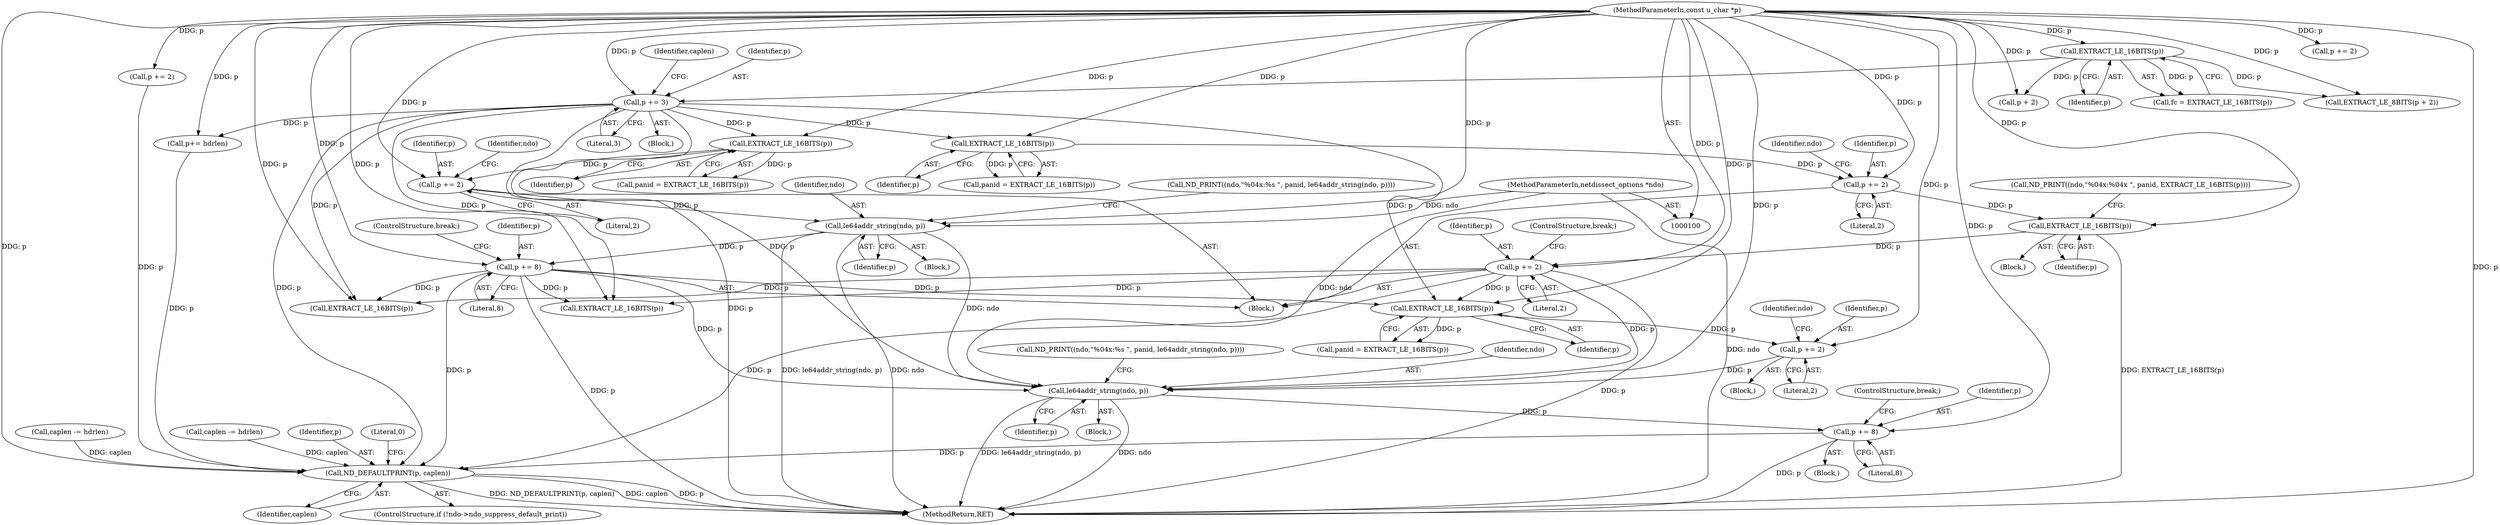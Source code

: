 digraph "0_tcpdump_9be4e0b5938b705e7e36cfcb110a740c6ff0cb97_0@pointer" {
"1000336" [label="(Call,le64addr_string(ndo, p))"];
"1000253" [label="(Call,le64addr_string(ndo, p))"];
"1000101" [label="(MethodParameterIn,netdissect_options *ndo)"];
"1000243" [label="(Call,p += 2)"];
"1000241" [label="(Call,EXTRACT_LE_16BITS(p))"];
"1000141" [label="(Call,p += 3)"];
"1000103" [label="(MethodParameterIn,const u_char *p)"];
"1000129" [label="(Call,EXTRACT_LE_16BITS(p))"];
"1000234" [label="(Call,p += 2)"];
"1000232" [label="(Call,EXTRACT_LE_16BITS(p))"];
"1000222" [label="(Call,p += 2)"];
"1000220" [label="(Call,EXTRACT_LE_16BITS(p))"];
"1000256" [label="(Call,p += 8)"];
"1000326" [label="(Call,p += 2)"];
"1000324" [label="(Call,EXTRACT_LE_16BITS(p))"];
"1000339" [label="(Call,p += 8)"];
"1000351" [label="(Call,ND_DEFAULTPRINT(p, caplen))"];
"1000138" [label="(Call,p + 2)"];
"1000241" [label="(Call,EXTRACT_LE_16BITS(p))"];
"1000346" [label="(ControlStructure,if (!ndo->ndo_suppress_default_print))"];
"1000223" [label="(Identifier,p)"];
"1000104" [label="(Block,)"];
"1000322" [label="(Call,panid = EXTRACT_LE_16BITS(p))"];
"1000342" [label="(ControlStructure,break;)"];
"1000185" [label="(Call,p+= hdrlen)"];
"1000236" [label="(Literal,2)"];
"1000340" [label="(Identifier,p)"];
"1000230" [label="(Block,)"];
"1000343" [label="(Call,caplen -= hdrlen)"];
"1000233" [label="(Identifier,p)"];
"1000225" [label="(Call,ND_PRINT((ndo,\"%04x:%04x \", panid, EXTRACT_LE_16BITS(p))))"];
"1000329" [label="(Call,ND_PRINT((ndo,\"%04x:%s \", panid, le64addr_string(ndo, p))))"];
"1000255" [label="(Identifier,p)"];
"1000239" [label="(Call,panid = EXTRACT_LE_16BITS(p))"];
"1000270" [label="(Block,)"];
"1000326" [label="(Call,p += 2)"];
"1000145" [label="(Identifier,caplen)"];
"1000336" [label="(Call,le64addr_string(ndo, p))"];
"1000232" [label="(Call,EXTRACT_LE_16BITS(p))"];
"1000234" [label="(Call,p += 2)"];
"1000130" [label="(Identifier,p)"];
"1000103" [label="(MethodParameterIn,const u_char *p)"];
"1000218" [label="(Call,panid = EXTRACT_LE_16BITS(p))"];
"1000251" [label="(Block,)"];
"1000245" [label="(Literal,2)"];
"1000324" [label="(Call,EXTRACT_LE_16BITS(p))"];
"1000221" [label="(Identifier,p)"];
"1000248" [label="(Identifier,ndo)"];
"1000242" [label="(Identifier,p)"];
"1000351" [label="(Call,ND_DEFAULTPRINT(p, caplen))"];
"1000129" [label="(Call,EXTRACT_LE_16BITS(p))"];
"1000334" [label="(Block,)"];
"1000220" [label="(Call,EXTRACT_LE_16BITS(p))"];
"1000235" [label="(Identifier,p)"];
"1000101" [label="(MethodParameterIn,netdissect_options *ndo)"];
"1000137" [label="(Call,EXTRACT_LE_8BITS(p + 2))"];
"1000356" [label="(MethodReturn,RET)"];
"1000259" [label="(ControlStructure,break;)"];
"1000325" [label="(Identifier,p)"];
"1000352" [label="(Identifier,p)"];
"1000353" [label="(Identifier,caplen)"];
"1000253" [label="(Call,le64addr_string(ndo, p))"];
"1000227" [label="(Identifier,ndo)"];
"1000355" [label="(Literal,0)"];
"1000307" [label="(Call,EXTRACT_LE_16BITS(p))"];
"1000188" [label="(Call,caplen -= hdrlen)"];
"1000337" [label="(Identifier,ndo)"];
"1000237" [label="(ControlStructure,break;)"];
"1000321" [label="(Block,)"];
"1000142" [label="(Identifier,p)"];
"1000256" [label="(Call,p += 8)"];
"1000244" [label="(Identifier,p)"];
"1000338" [label="(Identifier,p)"];
"1000127" [label="(Call,fc = EXTRACT_LE_16BITS(p))"];
"1000224" [label="(Literal,2)"];
"1000203" [label="(Block,)"];
"1000141" [label="(Call,p += 3)"];
"1000246" [label="(Call,ND_PRINT((ndo,\"%04x:%s \", panid, le64addr_string(ndo, p))))"];
"1000297" [label="(Call,p += 2)"];
"1000243" [label="(Call,p += 2)"];
"1000254" [label="(Identifier,ndo)"];
"1000257" [label="(Identifier,p)"];
"1000328" [label="(Literal,2)"];
"1000143" [label="(Literal,3)"];
"1000341" [label="(Literal,8)"];
"1000339" [label="(Call,p += 8)"];
"1000295" [label="(Call,EXTRACT_LE_16BITS(p))"];
"1000309" [label="(Call,p += 2)"];
"1000327" [label="(Identifier,p)"];
"1000331" [label="(Identifier,ndo)"];
"1000222" [label="(Call,p += 2)"];
"1000258" [label="(Literal,8)"];
"1000336" -> "1000334"  [label="AST: "];
"1000336" -> "1000338"  [label="CFG: "];
"1000337" -> "1000336"  [label="AST: "];
"1000338" -> "1000336"  [label="AST: "];
"1000329" -> "1000336"  [label="CFG: "];
"1000336" -> "1000356"  [label="DDG: le64addr_string(ndo, p)"];
"1000336" -> "1000356"  [label="DDG: ndo"];
"1000253" -> "1000336"  [label="DDG: ndo"];
"1000101" -> "1000336"  [label="DDG: ndo"];
"1000141" -> "1000336"  [label="DDG: p"];
"1000234" -> "1000336"  [label="DDG: p"];
"1000256" -> "1000336"  [label="DDG: p"];
"1000326" -> "1000336"  [label="DDG: p"];
"1000103" -> "1000336"  [label="DDG: p"];
"1000336" -> "1000339"  [label="DDG: p"];
"1000253" -> "1000251"  [label="AST: "];
"1000253" -> "1000255"  [label="CFG: "];
"1000254" -> "1000253"  [label="AST: "];
"1000255" -> "1000253"  [label="AST: "];
"1000246" -> "1000253"  [label="CFG: "];
"1000253" -> "1000356"  [label="DDG: le64addr_string(ndo, p)"];
"1000253" -> "1000356"  [label="DDG: ndo"];
"1000101" -> "1000253"  [label="DDG: ndo"];
"1000243" -> "1000253"  [label="DDG: p"];
"1000103" -> "1000253"  [label="DDG: p"];
"1000253" -> "1000256"  [label="DDG: p"];
"1000101" -> "1000100"  [label="AST: "];
"1000101" -> "1000356"  [label="DDG: ndo"];
"1000243" -> "1000203"  [label="AST: "];
"1000243" -> "1000245"  [label="CFG: "];
"1000244" -> "1000243"  [label="AST: "];
"1000245" -> "1000243"  [label="AST: "];
"1000248" -> "1000243"  [label="CFG: "];
"1000241" -> "1000243"  [label="DDG: p"];
"1000103" -> "1000243"  [label="DDG: p"];
"1000241" -> "1000239"  [label="AST: "];
"1000241" -> "1000242"  [label="CFG: "];
"1000242" -> "1000241"  [label="AST: "];
"1000239" -> "1000241"  [label="CFG: "];
"1000241" -> "1000239"  [label="DDG: p"];
"1000141" -> "1000241"  [label="DDG: p"];
"1000103" -> "1000241"  [label="DDG: p"];
"1000141" -> "1000104"  [label="AST: "];
"1000141" -> "1000143"  [label="CFG: "];
"1000142" -> "1000141"  [label="AST: "];
"1000143" -> "1000141"  [label="AST: "];
"1000145" -> "1000141"  [label="CFG: "];
"1000141" -> "1000356"  [label="DDG: p"];
"1000103" -> "1000141"  [label="DDG: p"];
"1000129" -> "1000141"  [label="DDG: p"];
"1000141" -> "1000185"  [label="DDG: p"];
"1000141" -> "1000220"  [label="DDG: p"];
"1000141" -> "1000295"  [label="DDG: p"];
"1000141" -> "1000307"  [label="DDG: p"];
"1000141" -> "1000324"  [label="DDG: p"];
"1000141" -> "1000351"  [label="DDG: p"];
"1000103" -> "1000100"  [label="AST: "];
"1000103" -> "1000356"  [label="DDG: p"];
"1000103" -> "1000129"  [label="DDG: p"];
"1000103" -> "1000137"  [label="DDG: p"];
"1000103" -> "1000138"  [label="DDG: p"];
"1000103" -> "1000185"  [label="DDG: p"];
"1000103" -> "1000220"  [label="DDG: p"];
"1000103" -> "1000222"  [label="DDG: p"];
"1000103" -> "1000232"  [label="DDG: p"];
"1000103" -> "1000234"  [label="DDG: p"];
"1000103" -> "1000256"  [label="DDG: p"];
"1000103" -> "1000295"  [label="DDG: p"];
"1000103" -> "1000297"  [label="DDG: p"];
"1000103" -> "1000307"  [label="DDG: p"];
"1000103" -> "1000309"  [label="DDG: p"];
"1000103" -> "1000324"  [label="DDG: p"];
"1000103" -> "1000326"  [label="DDG: p"];
"1000103" -> "1000339"  [label="DDG: p"];
"1000103" -> "1000351"  [label="DDG: p"];
"1000129" -> "1000127"  [label="AST: "];
"1000129" -> "1000130"  [label="CFG: "];
"1000130" -> "1000129"  [label="AST: "];
"1000127" -> "1000129"  [label="CFG: "];
"1000129" -> "1000127"  [label="DDG: p"];
"1000129" -> "1000137"  [label="DDG: p"];
"1000129" -> "1000138"  [label="DDG: p"];
"1000234" -> "1000203"  [label="AST: "];
"1000234" -> "1000236"  [label="CFG: "];
"1000235" -> "1000234"  [label="AST: "];
"1000236" -> "1000234"  [label="AST: "];
"1000237" -> "1000234"  [label="CFG: "];
"1000234" -> "1000356"  [label="DDG: p"];
"1000232" -> "1000234"  [label="DDG: p"];
"1000234" -> "1000295"  [label="DDG: p"];
"1000234" -> "1000307"  [label="DDG: p"];
"1000234" -> "1000324"  [label="DDG: p"];
"1000234" -> "1000351"  [label="DDG: p"];
"1000232" -> "1000230"  [label="AST: "];
"1000232" -> "1000233"  [label="CFG: "];
"1000233" -> "1000232"  [label="AST: "];
"1000225" -> "1000232"  [label="CFG: "];
"1000232" -> "1000356"  [label="DDG: EXTRACT_LE_16BITS(p)"];
"1000222" -> "1000232"  [label="DDG: p"];
"1000222" -> "1000203"  [label="AST: "];
"1000222" -> "1000224"  [label="CFG: "];
"1000223" -> "1000222"  [label="AST: "];
"1000224" -> "1000222"  [label="AST: "];
"1000227" -> "1000222"  [label="CFG: "];
"1000220" -> "1000222"  [label="DDG: p"];
"1000220" -> "1000218"  [label="AST: "];
"1000220" -> "1000221"  [label="CFG: "];
"1000221" -> "1000220"  [label="AST: "];
"1000218" -> "1000220"  [label="CFG: "];
"1000220" -> "1000218"  [label="DDG: p"];
"1000256" -> "1000203"  [label="AST: "];
"1000256" -> "1000258"  [label="CFG: "];
"1000257" -> "1000256"  [label="AST: "];
"1000258" -> "1000256"  [label="AST: "];
"1000259" -> "1000256"  [label="CFG: "];
"1000256" -> "1000356"  [label="DDG: p"];
"1000256" -> "1000295"  [label="DDG: p"];
"1000256" -> "1000307"  [label="DDG: p"];
"1000256" -> "1000324"  [label="DDG: p"];
"1000256" -> "1000351"  [label="DDG: p"];
"1000326" -> "1000321"  [label="AST: "];
"1000326" -> "1000328"  [label="CFG: "];
"1000327" -> "1000326"  [label="AST: "];
"1000328" -> "1000326"  [label="AST: "];
"1000331" -> "1000326"  [label="CFG: "];
"1000324" -> "1000326"  [label="DDG: p"];
"1000324" -> "1000322"  [label="AST: "];
"1000324" -> "1000325"  [label="CFG: "];
"1000325" -> "1000324"  [label="AST: "];
"1000322" -> "1000324"  [label="CFG: "];
"1000324" -> "1000322"  [label="DDG: p"];
"1000339" -> "1000270"  [label="AST: "];
"1000339" -> "1000341"  [label="CFG: "];
"1000340" -> "1000339"  [label="AST: "];
"1000341" -> "1000339"  [label="AST: "];
"1000342" -> "1000339"  [label="CFG: "];
"1000339" -> "1000356"  [label="DDG: p"];
"1000339" -> "1000351"  [label="DDG: p"];
"1000351" -> "1000346"  [label="AST: "];
"1000351" -> "1000353"  [label="CFG: "];
"1000352" -> "1000351"  [label="AST: "];
"1000353" -> "1000351"  [label="AST: "];
"1000355" -> "1000351"  [label="CFG: "];
"1000351" -> "1000356"  [label="DDG: ND_DEFAULTPRINT(p, caplen)"];
"1000351" -> "1000356"  [label="DDG: caplen"];
"1000351" -> "1000356"  [label="DDG: p"];
"1000309" -> "1000351"  [label="DDG: p"];
"1000185" -> "1000351"  [label="DDG: p"];
"1000343" -> "1000351"  [label="DDG: caplen"];
"1000188" -> "1000351"  [label="DDG: caplen"];
}
